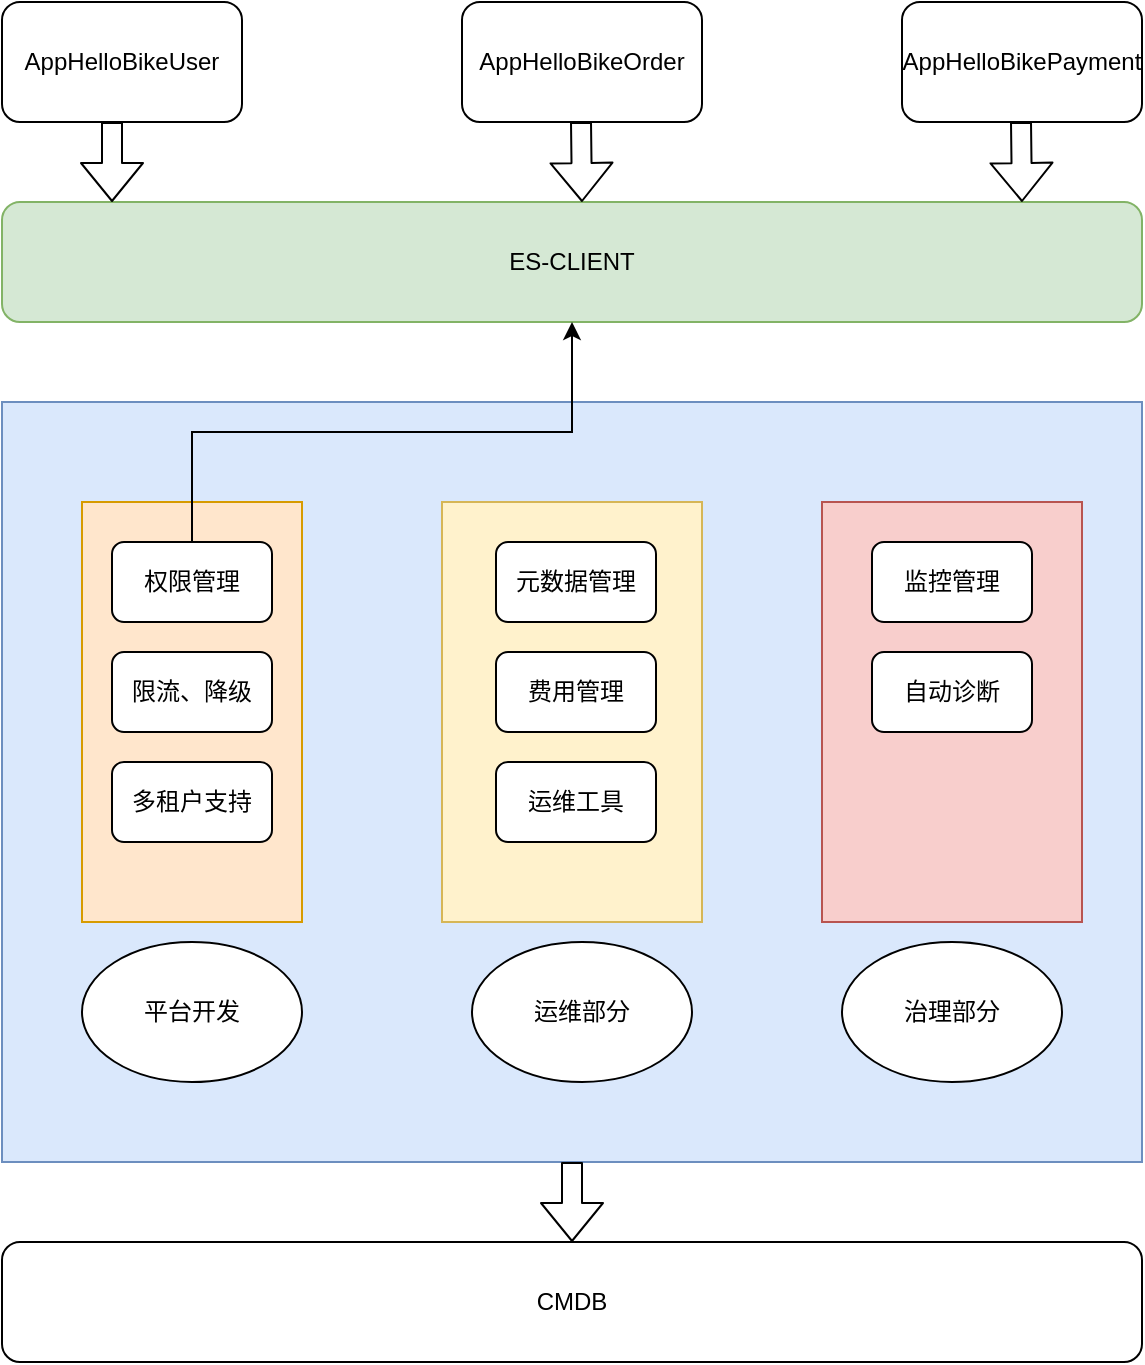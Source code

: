 <mxfile version="12.7.4" type="github">
  <diagram id="kvuolwtk9OOCn_3RF2M_" name="第 1 页">
    <mxGraphModel dx="946" dy="512" grid="1" gridSize="10" guides="1" tooltips="1" connect="1" arrows="1" fold="1" page="1" pageScale="1" pageWidth="827" pageHeight="1169" math="0" shadow="0">
      <root>
        <mxCell id="0" />
        <mxCell id="1" parent="0" />
        <mxCell id="WMp-n1UvFVCV1KFQ41O--1" value="AppHelloBikeUser" style="rounded=1;whiteSpace=wrap;html=1;" vertex="1" parent="1">
          <mxGeometry x="110" y="90" width="120" height="60" as="geometry" />
        </mxCell>
        <mxCell id="WMp-n1UvFVCV1KFQ41O--2" value="&lt;span style=&quot;white-space: normal&quot;&gt;AppHelloBikeOrder&lt;/span&gt;" style="rounded=1;whiteSpace=wrap;html=1;" vertex="1" parent="1">
          <mxGeometry x="340" y="90" width="120" height="60" as="geometry" />
        </mxCell>
        <mxCell id="WMp-n1UvFVCV1KFQ41O--3" value="&lt;span style=&quot;white-space: normal&quot;&gt;AppHelloBikePayment&lt;/span&gt;" style="rounded=1;whiteSpace=wrap;html=1;" vertex="1" parent="1">
          <mxGeometry x="560" y="90" width="120" height="60" as="geometry" />
        </mxCell>
        <mxCell id="WMp-n1UvFVCV1KFQ41O--4" value="&lt;div&gt;&lt;span&gt;ES-CLIENT&lt;/span&gt;&lt;/div&gt;" style="rounded=1;whiteSpace=wrap;html=1;fillColor=#d5e8d4;strokeColor=#82b366;align=center;" vertex="1" parent="1">
          <mxGeometry x="110" y="190" width="570" height="60" as="geometry" />
        </mxCell>
        <mxCell id="WMp-n1UvFVCV1KFQ41O--6" value="" style="rounded=0;whiteSpace=wrap;html=1;fillColor=#dae8fc;strokeColor=#6c8ebf;" vertex="1" parent="1">
          <mxGeometry x="110" y="290" width="570" height="380" as="geometry" />
        </mxCell>
        <mxCell id="WMp-n1UvFVCV1KFQ41O--12" value="" style="rounded=0;whiteSpace=wrap;html=1;fillColor=#ffe6cc;strokeColor=#d79b00;" vertex="1" parent="1">
          <mxGeometry x="150" y="340" width="110" height="210" as="geometry" />
        </mxCell>
        <mxCell id="WMp-n1UvFVCV1KFQ41O--13" value="" style="rounded=0;whiteSpace=wrap;html=1;fillColor=#fff2cc;strokeColor=#d6b656;" vertex="1" parent="1">
          <mxGeometry x="330" y="340" width="130" height="210" as="geometry" />
        </mxCell>
        <mxCell id="WMp-n1UvFVCV1KFQ41O--14" value="" style="rounded=0;whiteSpace=wrap;html=1;fillColor=#f8cecc;strokeColor=#b85450;align=left;" vertex="1" parent="1">
          <mxGeometry x="520" y="340" width="130" height="210" as="geometry" />
        </mxCell>
        <mxCell id="WMp-n1UvFVCV1KFQ41O--20" style="edgeStyle=orthogonalEdgeStyle;rounded=0;orthogonalLoop=1;jettySize=auto;html=1;exitX=0.5;exitY=0;exitDx=0;exitDy=0;" edge="1" parent="1" source="WMp-n1UvFVCV1KFQ41O--16" target="WMp-n1UvFVCV1KFQ41O--4">
          <mxGeometry relative="1" as="geometry" />
        </mxCell>
        <mxCell id="WMp-n1UvFVCV1KFQ41O--16" value="权限管理" style="rounded=1;whiteSpace=wrap;html=1;" vertex="1" parent="1">
          <mxGeometry x="165" y="360" width="80" height="40" as="geometry" />
        </mxCell>
        <mxCell id="WMp-n1UvFVCV1KFQ41O--17" value="" style="shape=flexArrow;endArrow=classic;html=1;" edge="1" parent="1">
          <mxGeometry width="50" height="50" relative="1" as="geometry">
            <mxPoint x="165" y="150" as="sourcePoint" />
            <mxPoint x="165" y="190" as="targetPoint" />
          </mxGeometry>
        </mxCell>
        <mxCell id="WMp-n1UvFVCV1KFQ41O--18" value="" style="shape=flexArrow;endArrow=classic;html=1;" edge="1" parent="1">
          <mxGeometry width="50" height="50" relative="1" as="geometry">
            <mxPoint x="399.5" y="150" as="sourcePoint" />
            <mxPoint x="400" y="190" as="targetPoint" />
          </mxGeometry>
        </mxCell>
        <mxCell id="WMp-n1UvFVCV1KFQ41O--19" value="" style="shape=flexArrow;endArrow=classic;html=1;" edge="1" parent="1">
          <mxGeometry width="50" height="50" relative="1" as="geometry">
            <mxPoint x="619.5" y="150" as="sourcePoint" />
            <mxPoint x="620" y="190" as="targetPoint" />
          </mxGeometry>
        </mxCell>
        <mxCell id="WMp-n1UvFVCV1KFQ41O--21" value="限流、降级" style="rounded=1;whiteSpace=wrap;html=1;" vertex="1" parent="1">
          <mxGeometry x="165" y="415" width="80" height="40" as="geometry" />
        </mxCell>
        <mxCell id="WMp-n1UvFVCV1KFQ41O--22" value="多租户支持" style="rounded=1;whiteSpace=wrap;html=1;" vertex="1" parent="1">
          <mxGeometry x="165" y="470" width="80" height="40" as="geometry" />
        </mxCell>
        <mxCell id="WMp-n1UvFVCV1KFQ41O--23" value="元数据管理" style="rounded=1;whiteSpace=wrap;html=1;" vertex="1" parent="1">
          <mxGeometry x="357" y="360" width="80" height="40" as="geometry" />
        </mxCell>
        <mxCell id="WMp-n1UvFVCV1KFQ41O--24" value="费用管理" style="rounded=1;whiteSpace=wrap;html=1;" vertex="1" parent="1">
          <mxGeometry x="357" y="415" width="80" height="40" as="geometry" />
        </mxCell>
        <mxCell id="WMp-n1UvFVCV1KFQ41O--25" value="运维工具" style="rounded=1;whiteSpace=wrap;html=1;" vertex="1" parent="1">
          <mxGeometry x="357" y="470" width="80" height="40" as="geometry" />
        </mxCell>
        <mxCell id="WMp-n1UvFVCV1KFQ41O--26" value="监控管理" style="rounded=1;whiteSpace=wrap;html=1;" vertex="1" parent="1">
          <mxGeometry x="545" y="360" width="80" height="40" as="geometry" />
        </mxCell>
        <mxCell id="WMp-n1UvFVCV1KFQ41O--27" value="自动诊断" style="rounded=1;whiteSpace=wrap;html=1;" vertex="1" parent="1">
          <mxGeometry x="545" y="415" width="80" height="40" as="geometry" />
        </mxCell>
        <mxCell id="WMp-n1UvFVCV1KFQ41O--33" value="平台开发" style="ellipse;whiteSpace=wrap;html=1;" vertex="1" parent="1">
          <mxGeometry x="150" y="560" width="110" height="70" as="geometry" />
        </mxCell>
        <mxCell id="WMp-n1UvFVCV1KFQ41O--34" value="运维部分" style="ellipse;whiteSpace=wrap;html=1;" vertex="1" parent="1">
          <mxGeometry x="345" y="560" width="110" height="70" as="geometry" />
        </mxCell>
        <mxCell id="WMp-n1UvFVCV1KFQ41O--35" value="治理部分" style="ellipse;whiteSpace=wrap;html=1;" vertex="1" parent="1">
          <mxGeometry x="530" y="560" width="110" height="70" as="geometry" />
        </mxCell>
        <mxCell id="WMp-n1UvFVCV1KFQ41O--36" value="CMDB" style="rounded=1;whiteSpace=wrap;html=1;" vertex="1" parent="1">
          <mxGeometry x="110" y="710" width="570" height="60" as="geometry" />
        </mxCell>
        <mxCell id="WMp-n1UvFVCV1KFQ41O--37" value="" style="shape=flexArrow;endArrow=classic;html=1;exitX=0.5;exitY=1;exitDx=0;exitDy=0;" edge="1" parent="1" source="WMp-n1UvFVCV1KFQ41O--6" target="WMp-n1UvFVCV1KFQ41O--36">
          <mxGeometry width="50" height="50" relative="1" as="geometry">
            <mxPoint x="20" y="680" as="sourcePoint" />
            <mxPoint x="20" y="720" as="targetPoint" />
          </mxGeometry>
        </mxCell>
      </root>
    </mxGraphModel>
  </diagram>
</mxfile>

